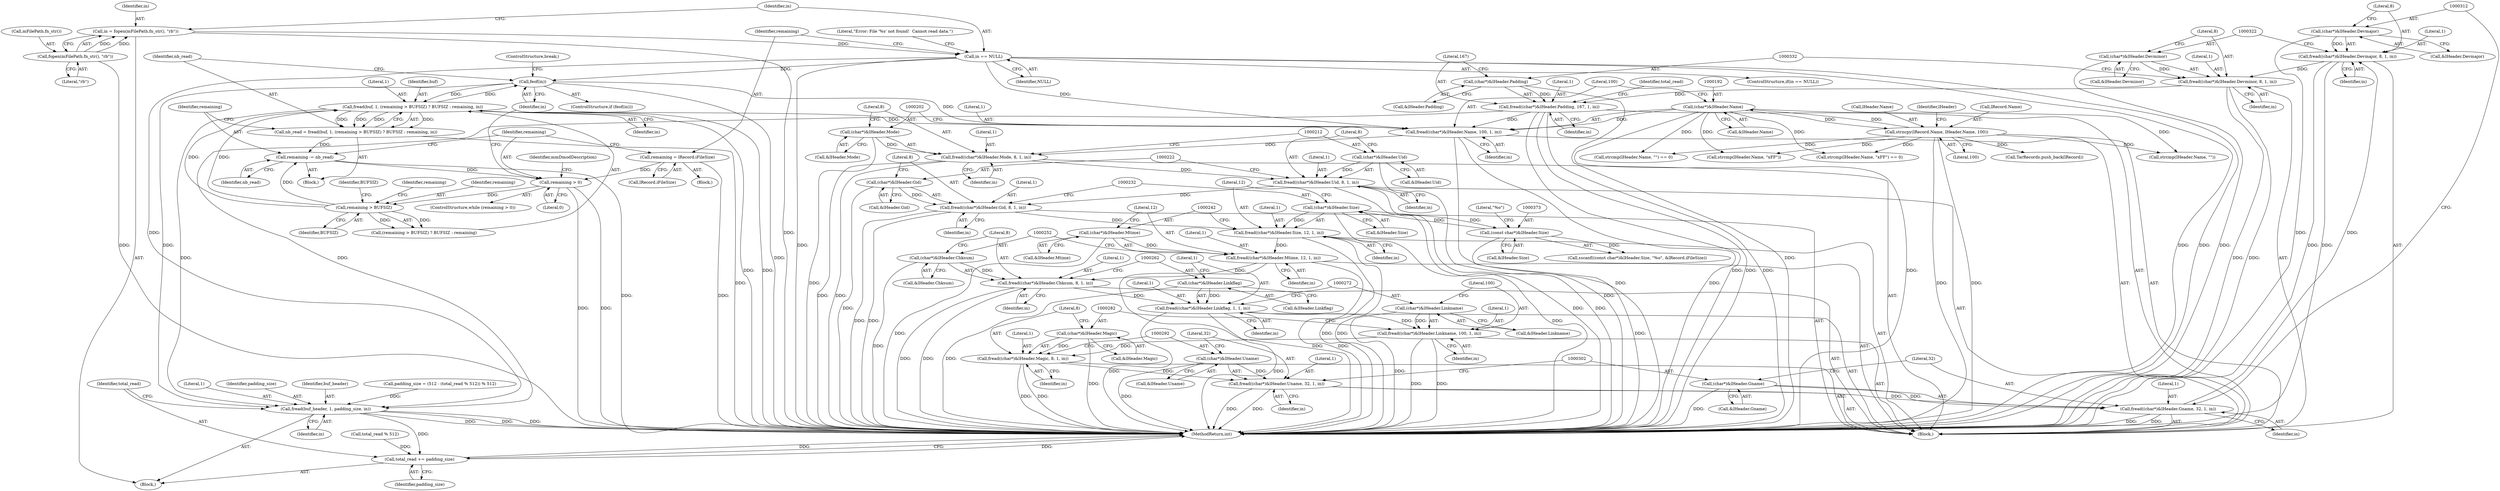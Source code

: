 digraph "0_savannah_40cc957f52e772f45125126439ba9333cf2d2998_0@API" {
"1000310" [label="(Call,fread((char*)&lHeader.Devmajor, 8, 1, in))"];
"1000311" [label="(Call,(char*)&lHeader.Devmajor)"];
"1000300" [label="(Call,fread((char*)&lHeader.Gname, 32, 1, in))"];
"1000301" [label="(Call,(char*)&lHeader.Gname)"];
"1000290" [label="(Call,fread((char*)&lHeader.Uname, 32, 1, in))"];
"1000291" [label="(Call,(char*)&lHeader.Uname)"];
"1000280" [label="(Call,fread((char*)&lHeader.Magic, 8, 1, in))"];
"1000281" [label="(Call,(char*)&lHeader.Magic)"];
"1000270" [label="(Call,fread((char*)&lHeader.Linkname, 100, 1, in))"];
"1000271" [label="(Call,(char*)&lHeader.Linkname)"];
"1000260" [label="(Call,fread((char*)&lHeader.Linkflag, 1, 1, in))"];
"1000261" [label="(Call,(char*)&lHeader.Linkflag)"];
"1000250" [label="(Call,fread((char*)&lHeader.Chksum, 8, 1, in))"];
"1000251" [label="(Call,(char*)&lHeader.Chksum)"];
"1000240" [label="(Call,fread((char*)&lHeader.Mtime, 12, 1, in))"];
"1000241" [label="(Call,(char*)&lHeader.Mtime)"];
"1000230" [label="(Call,fread((char*)&lHeader.Size, 12, 1, in))"];
"1000231" [label="(Call,(char*)&lHeader.Size)"];
"1000372" [label="(Call,(const char*)&lHeader.Size)"];
"1000220" [label="(Call,fread((char*)&lHeader.Gid, 8, 1, in))"];
"1000221" [label="(Call,(char*)&lHeader.Gid)"];
"1000210" [label="(Call,fread((char*)&lHeader.Uid, 8, 1, in))"];
"1000211" [label="(Call,(char*)&lHeader.Uid)"];
"1000200" [label="(Call,fread((char*)&lHeader.Mode, 8, 1, in))"];
"1000201" [label="(Call,(char*)&lHeader.Mode)"];
"1000190" [label="(Call,fread((char*)&lHeader.Name, 100, 1, in))"];
"1000191" [label="(Call,(char*)&lHeader.Name)"];
"1000354" [label="(Call,strncpy(lRecord.Name, lHeader.Name, 100))"];
"1000330" [label="(Call,fread((char*)&lHeader.Padding, 167, 1, in))"];
"1000331" [label="(Call,(char*)&lHeader.Padding)"];
"1000320" [label="(Call,fread((char*)&lHeader.Devminor, 8, 1, in))"];
"1000321" [label="(Call,(char*)&lHeader.Devminor)"];
"1000310" [label="(Call,fread((char*)&lHeader.Devmajor, 8, 1, in))"];
"1000118" [label="(Call,in == NULL)"];
"1000112" [label="(Call,in = fopen(mFilePath.fn_str(), \"rb\"))"];
"1000114" [label="(Call,fopen(mFilePath.fn_str(), \"rb\"))"];
"1000149" [label="(Call,fread(buf, 1, (remaining > BUFSIZ) ? BUFSIZ : remaining, in))"];
"1000153" [label="(Call,remaining > BUFSIZ)"];
"1000138" [label="(Call,remaining > 0)"];
"1000159" [label="(Call,remaining -= nb_read)"];
"1000147" [label="(Call,nb_read = fread(buf, 1, (remaining > BUFSIZ) ? BUFSIZ : remaining, in))"];
"1000131" [label="(Call,remaining = lRecord.iFileSize)"];
"1000143" [label="(Call,feof(in))"];
"1000435" [label="(Call,fread(buf_header, 1, padding_size, in))"];
"1000440" [label="(Call,total_read += padding_size)"];
"1000431" [label="(Call,total_read % 512)"];
"1000443" [label="(MethodReturn,int)"];
"1000364" [label="(Call,strcmp(lHeader.Name, \"\xFF\"))"];
"1000438" [label="(Identifier,padding_size)"];
"1000435" [label="(Call,fread(buf_header, 1, padding_size, in))"];
"1000281" [label="(Call,(char*)&lHeader.Magic)"];
"1000113" [label="(Identifier,in)"];
"1000270" [label="(Call,fread((char*)&lHeader.Linkname, 100, 1, in))"];
"1000132" [label="(Identifier,remaining)"];
"1000103" [label="(Block,)"];
"1000268" [label="(Literal,1)"];
"1000251" [label="(Call,(char*)&lHeader.Chksum)"];
"1000248" [label="(Literal,1)"];
"1000271" [label="(Call,(char*)&lHeader.Linkname)"];
"1000219" [label="(Identifier,in)"];
"1000116" [label="(Literal,\"rb\")"];
"1000378" [label="(Literal,\"%o\")"];
"1000198" [label="(Literal,1)"];
"1000131" [label="(Call,remaining = lRecord.iFileSize)"];
"1000137" [label="(ControlStructure,while (remaining > 0))"];
"1000263" [label="(Call,&lHeader.Linkflag)"];
"1000423" [label="(Call,TarRecords.push_back(lRecord))"];
"1000260" [label="(Call,fread((char*)&lHeader.Linkflag, 1, 1, in))"];
"1000150" [label="(Identifier,buf)"];
"1000280" [label="(Call,fread((char*)&lHeader.Magic, 8, 1, in))"];
"1000436" [label="(Identifier,buf_header)"];
"1000253" [label="(Call,&lHeader.Chksum)"];
"1000355" [label="(Call,lRecord.Name)"];
"1000311" [label="(Call,(char*)&lHeader.Devmajor)"];
"1000321" [label="(Call,(char*)&lHeader.Devminor)"];
"1000154" [label="(Identifier,remaining)"];
"1000320" [label="(Call,fread((char*)&lHeader.Devminor, 8, 1, in))"];
"1000152" [label="(Call,(remaining > BUFSIZ) ? BUFSIZ : remaining)"];
"1000361" [label="(Literal,100)"];
"1000243" [label="(Call,&lHeader.Mtime)"];
"1000240" [label="(Call,fread((char*)&lHeader.Mtime, 12, 1, in))"];
"1000309" [label="(Identifier,in)"];
"1000331" [label="(Call,(char*)&lHeader.Padding)"];
"1000247" [label="(Literal,12)"];
"1000279" [label="(Identifier,in)"];
"1000207" [label="(Literal,8)"];
"1000289" [label="(Identifier,in)"];
"1000193" [label="(Call,&lHeader.Name)"];
"1000151" [label="(Literal,1)"];
"1000313" [label="(Call,&lHeader.Devmajor)"];
"1000147" [label="(Call,nb_read = fread(buf, 1, (remaining > BUFSIZ) ? BUFSIZ : remaining, in))"];
"1000148" [label="(Identifier,nb_read)"];
"1000439" [label="(Identifier,in)"];
"1000442" [label="(Identifier,padding_size)"];
"1000372" [label="(Call,(const char*)&lHeader.Size)"];
"1000239" [label="(Identifier,in)"];
"1000319" [label="(Identifier,in)"];
"1000145" [label="(ControlStructure,break;)"];
"1000177" [label="(Block,)"];
"1000115" [label="(Call,mFilePath.fn_str())"];
"1000220" [label="(Call,fread((char*)&lHeader.Gid, 8, 1, in))"];
"1000161" [label="(Identifier,nb_read)"];
"1000156" [label="(Identifier,BUFSIZ)"];
"1000269" [label="(Identifier,in)"];
"1000273" [label="(Call,&lHeader.Linkname)"];
"1000227" [label="(Literal,8)"];
"1000133" [label="(Call,lRecord.iFileSize)"];
"1000149" [label="(Call,fread(buf, 1, (remaining > BUFSIZ) ? BUFSIZ : remaining, in))"];
"1000139" [label="(Identifier,remaining)"];
"1000267" [label="(Literal,1)"];
"1000338" [label="(Literal,1)"];
"1000374" [label="(Call,&lHeader.Size)"];
"1000155" [label="(Identifier,BUFSIZ)"];
"1000441" [label="(Identifier,total_read)"];
"1000250" [label="(Call,fread((char*)&lHeader.Chksum, 8, 1, in))"];
"1000203" [label="(Call,&lHeader.Mode)"];
"1000297" [label="(Literal,32)"];
"1000328" [label="(Literal,1)"];
"1000191" [label="(Call,(char*)&lHeader.Name)"];
"1000327" [label="(Literal,8)"];
"1000278" [label="(Literal,1)"];
"1000333" [label="(Call,&lHeader.Padding)"];
"1000440" [label="(Call,total_read += padding_size)"];
"1000318" [label="(Literal,1)"];
"1000153" [label="(Call,remaining > BUFSIZ)"];
"1000228" [label="(Literal,1)"];
"1000277" [label="(Literal,100)"];
"1000230" [label="(Call,fread((char*)&lHeader.Size, 12, 1, in))"];
"1000124" [label="(Literal,\"Error: File '%s' not found!  Cannot read data.\")"];
"1000233" [label="(Call,&lHeader.Size)"];
"1000158" [label="(Identifier,in)"];
"1000363" [label="(Call,strcmp(lHeader.Name, \"\xFF\") == 0)"];
"1000112" [label="(Call,in = fopen(mFilePath.fn_str(), \"rb\"))"];
"1000218" [label="(Literal,1)"];
"1000358" [label="(Call,lHeader.Name)"];
"1000221" [label="(Call,(char*)&lHeader.Gid)"];
"1000140" [label="(Literal,0)"];
"1000164" [label="(Identifier,mmDmodDescription)"];
"1000371" [label="(Call,sscanf((const char*)&lHeader.Size, \"%o\", &lRecord.iFileSize))"];
"1000129" [label="(Block,)"];
"1000308" [label="(Literal,1)"];
"1000238" [label="(Literal,1)"];
"1000118" [label="(Call,in == NULL)"];
"1000200" [label="(Call,fread((char*)&lHeader.Mode, 8, 1, in))"];
"1000261" [label="(Call,(char*)&lHeader.Linkflag)"];
"1000209" [label="(Identifier,in)"];
"1000307" [label="(Literal,32)"];
"1000197" [label="(Literal,100)"];
"1000249" [label="(Identifier,in)"];
"1000119" [label="(Identifier,in)"];
"1000144" [label="(Identifier,in)"];
"1000120" [label="(Identifier,NULL)"];
"1000117" [label="(ControlStructure,if(in == NULL))"];
"1000229" [label="(Identifier,in)"];
"1000426" [label="(Call,padding_size = (512 - (total_read % 512)) % 512)"];
"1000341" [label="(Identifier,total_read)"];
"1000143" [label="(Call,feof(in))"];
"1000300" [label="(Call,fread((char*)&lHeader.Gname, 32, 1, in))"];
"1000339" [label="(Identifier,in)"];
"1000293" [label="(Call,&lHeader.Uname)"];
"1000389" [label="(Call,strcmp(lHeader.Name, \"\") == 0)"];
"1000190" [label="(Call,fread((char*)&lHeader.Name, 100, 1, in))"];
"1000258" [label="(Literal,1)"];
"1000283" [label="(Call,&lHeader.Magic)"];
"1000160" [label="(Identifier,remaining)"];
"1000138" [label="(Call,remaining > 0)"];
"1000301" [label="(Call,(char*)&lHeader.Gname)"];
"1000241" [label="(Call,(char*)&lHeader.Mtime)"];
"1000223" [label="(Call,&lHeader.Gid)"];
"1000208" [label="(Literal,1)"];
"1000330" [label="(Call,fread((char*)&lHeader.Padding, 167, 1, in))"];
"1000354" [label="(Call,strncpy(lRecord.Name, lHeader.Name, 100))"];
"1000157" [label="(Identifier,remaining)"];
"1000211" [label="(Call,(char*)&lHeader.Uid)"];
"1000329" [label="(Identifier,in)"];
"1000317" [label="(Literal,8)"];
"1000290" [label="(Call,fread((char*)&lHeader.Uname, 32, 1, in))"];
"1000114" [label="(Call,fopen(mFilePath.fn_str(), \"rb\"))"];
"1000231" [label="(Call,(char*)&lHeader.Size)"];
"1000201" [label="(Call,(char*)&lHeader.Mode)"];
"1000291" [label="(Call,(char*)&lHeader.Uname)"];
"1000299" [label="(Identifier,in)"];
"1000310" [label="(Call,fread((char*)&lHeader.Devmajor, 8, 1, in))"];
"1000298" [label="(Literal,1)"];
"1000303" [label="(Call,&lHeader.Gname)"];
"1000259" [label="(Identifier,in)"];
"1000437" [label="(Literal,1)"];
"1000199" [label="(Identifier,in)"];
"1000323" [label="(Call,&lHeader.Devminor)"];
"1000390" [label="(Call,strcmp(lHeader.Name, \"\"))"];
"1000337" [label="(Literal,167)"];
"1000210" [label="(Call,fread((char*)&lHeader.Uid, 8, 1, in))"];
"1000237" [label="(Literal,12)"];
"1000159" [label="(Call,remaining -= nb_read)"];
"1000142" [label="(ControlStructure,if (feof(in)))"];
"1000217" [label="(Literal,8)"];
"1000213" [label="(Call,&lHeader.Uid)"];
"1000141" [label="(Block,)"];
"1000366" [label="(Identifier,lHeader)"];
"1000257" [label="(Literal,8)"];
"1000287" [label="(Literal,8)"];
"1000288" [label="(Literal,1)"];
"1000310" -> "1000177"  [label="AST: "];
"1000310" -> "1000319"  [label="CFG: "];
"1000311" -> "1000310"  [label="AST: "];
"1000317" -> "1000310"  [label="AST: "];
"1000318" -> "1000310"  [label="AST: "];
"1000319" -> "1000310"  [label="AST: "];
"1000322" -> "1000310"  [label="CFG: "];
"1000310" -> "1000443"  [label="DDG: "];
"1000310" -> "1000443"  [label="DDG: "];
"1000311" -> "1000310"  [label="DDG: "];
"1000300" -> "1000310"  [label="DDG: "];
"1000310" -> "1000320"  [label="DDG: "];
"1000311" -> "1000313"  [label="CFG: "];
"1000312" -> "1000311"  [label="AST: "];
"1000313" -> "1000311"  [label="AST: "];
"1000317" -> "1000311"  [label="CFG: "];
"1000311" -> "1000443"  [label="DDG: "];
"1000300" -> "1000177"  [label="AST: "];
"1000300" -> "1000309"  [label="CFG: "];
"1000301" -> "1000300"  [label="AST: "];
"1000307" -> "1000300"  [label="AST: "];
"1000308" -> "1000300"  [label="AST: "];
"1000309" -> "1000300"  [label="AST: "];
"1000312" -> "1000300"  [label="CFG: "];
"1000300" -> "1000443"  [label="DDG: "];
"1000300" -> "1000443"  [label="DDG: "];
"1000301" -> "1000300"  [label="DDG: "];
"1000290" -> "1000300"  [label="DDG: "];
"1000301" -> "1000303"  [label="CFG: "];
"1000302" -> "1000301"  [label="AST: "];
"1000303" -> "1000301"  [label="AST: "];
"1000307" -> "1000301"  [label="CFG: "];
"1000301" -> "1000443"  [label="DDG: "];
"1000290" -> "1000177"  [label="AST: "];
"1000290" -> "1000299"  [label="CFG: "];
"1000291" -> "1000290"  [label="AST: "];
"1000297" -> "1000290"  [label="AST: "];
"1000298" -> "1000290"  [label="AST: "];
"1000299" -> "1000290"  [label="AST: "];
"1000302" -> "1000290"  [label="CFG: "];
"1000290" -> "1000443"  [label="DDG: "];
"1000290" -> "1000443"  [label="DDG: "];
"1000291" -> "1000290"  [label="DDG: "];
"1000280" -> "1000290"  [label="DDG: "];
"1000291" -> "1000293"  [label="CFG: "];
"1000292" -> "1000291"  [label="AST: "];
"1000293" -> "1000291"  [label="AST: "];
"1000297" -> "1000291"  [label="CFG: "];
"1000291" -> "1000443"  [label="DDG: "];
"1000280" -> "1000177"  [label="AST: "];
"1000280" -> "1000289"  [label="CFG: "];
"1000281" -> "1000280"  [label="AST: "];
"1000287" -> "1000280"  [label="AST: "];
"1000288" -> "1000280"  [label="AST: "];
"1000289" -> "1000280"  [label="AST: "];
"1000292" -> "1000280"  [label="CFG: "];
"1000280" -> "1000443"  [label="DDG: "];
"1000280" -> "1000443"  [label="DDG: "];
"1000281" -> "1000280"  [label="DDG: "];
"1000270" -> "1000280"  [label="DDG: "];
"1000281" -> "1000283"  [label="CFG: "];
"1000282" -> "1000281"  [label="AST: "];
"1000283" -> "1000281"  [label="AST: "];
"1000287" -> "1000281"  [label="CFG: "];
"1000281" -> "1000443"  [label="DDG: "];
"1000270" -> "1000177"  [label="AST: "];
"1000270" -> "1000279"  [label="CFG: "];
"1000271" -> "1000270"  [label="AST: "];
"1000277" -> "1000270"  [label="AST: "];
"1000278" -> "1000270"  [label="AST: "];
"1000279" -> "1000270"  [label="AST: "];
"1000282" -> "1000270"  [label="CFG: "];
"1000270" -> "1000443"  [label="DDG: "];
"1000270" -> "1000443"  [label="DDG: "];
"1000271" -> "1000270"  [label="DDG: "];
"1000260" -> "1000270"  [label="DDG: "];
"1000271" -> "1000273"  [label="CFG: "];
"1000272" -> "1000271"  [label="AST: "];
"1000273" -> "1000271"  [label="AST: "];
"1000277" -> "1000271"  [label="CFG: "];
"1000271" -> "1000443"  [label="DDG: "];
"1000260" -> "1000177"  [label="AST: "];
"1000260" -> "1000269"  [label="CFG: "];
"1000261" -> "1000260"  [label="AST: "];
"1000267" -> "1000260"  [label="AST: "];
"1000268" -> "1000260"  [label="AST: "];
"1000269" -> "1000260"  [label="AST: "];
"1000272" -> "1000260"  [label="CFG: "];
"1000260" -> "1000443"  [label="DDG: "];
"1000260" -> "1000443"  [label="DDG: "];
"1000261" -> "1000260"  [label="DDG: "];
"1000250" -> "1000260"  [label="DDG: "];
"1000261" -> "1000263"  [label="CFG: "];
"1000262" -> "1000261"  [label="AST: "];
"1000263" -> "1000261"  [label="AST: "];
"1000267" -> "1000261"  [label="CFG: "];
"1000261" -> "1000443"  [label="DDG: "];
"1000250" -> "1000177"  [label="AST: "];
"1000250" -> "1000259"  [label="CFG: "];
"1000251" -> "1000250"  [label="AST: "];
"1000257" -> "1000250"  [label="AST: "];
"1000258" -> "1000250"  [label="AST: "];
"1000259" -> "1000250"  [label="AST: "];
"1000262" -> "1000250"  [label="CFG: "];
"1000250" -> "1000443"  [label="DDG: "];
"1000250" -> "1000443"  [label="DDG: "];
"1000251" -> "1000250"  [label="DDG: "];
"1000240" -> "1000250"  [label="DDG: "];
"1000251" -> "1000253"  [label="CFG: "];
"1000252" -> "1000251"  [label="AST: "];
"1000253" -> "1000251"  [label="AST: "];
"1000257" -> "1000251"  [label="CFG: "];
"1000251" -> "1000443"  [label="DDG: "];
"1000240" -> "1000177"  [label="AST: "];
"1000240" -> "1000249"  [label="CFG: "];
"1000241" -> "1000240"  [label="AST: "];
"1000247" -> "1000240"  [label="AST: "];
"1000248" -> "1000240"  [label="AST: "];
"1000249" -> "1000240"  [label="AST: "];
"1000252" -> "1000240"  [label="CFG: "];
"1000240" -> "1000443"  [label="DDG: "];
"1000240" -> "1000443"  [label="DDG: "];
"1000241" -> "1000240"  [label="DDG: "];
"1000230" -> "1000240"  [label="DDG: "];
"1000241" -> "1000243"  [label="CFG: "];
"1000242" -> "1000241"  [label="AST: "];
"1000243" -> "1000241"  [label="AST: "];
"1000247" -> "1000241"  [label="CFG: "];
"1000241" -> "1000443"  [label="DDG: "];
"1000230" -> "1000177"  [label="AST: "];
"1000230" -> "1000239"  [label="CFG: "];
"1000231" -> "1000230"  [label="AST: "];
"1000237" -> "1000230"  [label="AST: "];
"1000238" -> "1000230"  [label="AST: "];
"1000239" -> "1000230"  [label="AST: "];
"1000242" -> "1000230"  [label="CFG: "];
"1000230" -> "1000443"  [label="DDG: "];
"1000230" -> "1000443"  [label="DDG: "];
"1000231" -> "1000230"  [label="DDG: "];
"1000220" -> "1000230"  [label="DDG: "];
"1000231" -> "1000233"  [label="CFG: "];
"1000232" -> "1000231"  [label="AST: "];
"1000233" -> "1000231"  [label="AST: "];
"1000237" -> "1000231"  [label="CFG: "];
"1000231" -> "1000443"  [label="DDG: "];
"1000372" -> "1000231"  [label="DDG: "];
"1000231" -> "1000372"  [label="DDG: "];
"1000372" -> "1000371"  [label="AST: "];
"1000372" -> "1000374"  [label="CFG: "];
"1000373" -> "1000372"  [label="AST: "];
"1000374" -> "1000372"  [label="AST: "];
"1000378" -> "1000372"  [label="CFG: "];
"1000372" -> "1000443"  [label="DDG: "];
"1000372" -> "1000371"  [label="DDG: "];
"1000220" -> "1000177"  [label="AST: "];
"1000220" -> "1000229"  [label="CFG: "];
"1000221" -> "1000220"  [label="AST: "];
"1000227" -> "1000220"  [label="AST: "];
"1000228" -> "1000220"  [label="AST: "];
"1000229" -> "1000220"  [label="AST: "];
"1000232" -> "1000220"  [label="CFG: "];
"1000220" -> "1000443"  [label="DDG: "];
"1000220" -> "1000443"  [label="DDG: "];
"1000221" -> "1000220"  [label="DDG: "];
"1000210" -> "1000220"  [label="DDG: "];
"1000221" -> "1000223"  [label="CFG: "];
"1000222" -> "1000221"  [label="AST: "];
"1000223" -> "1000221"  [label="AST: "];
"1000227" -> "1000221"  [label="CFG: "];
"1000221" -> "1000443"  [label="DDG: "];
"1000210" -> "1000177"  [label="AST: "];
"1000210" -> "1000219"  [label="CFG: "];
"1000211" -> "1000210"  [label="AST: "];
"1000217" -> "1000210"  [label="AST: "];
"1000218" -> "1000210"  [label="AST: "];
"1000219" -> "1000210"  [label="AST: "];
"1000222" -> "1000210"  [label="CFG: "];
"1000210" -> "1000443"  [label="DDG: "];
"1000210" -> "1000443"  [label="DDG: "];
"1000211" -> "1000210"  [label="DDG: "];
"1000200" -> "1000210"  [label="DDG: "];
"1000211" -> "1000213"  [label="CFG: "];
"1000212" -> "1000211"  [label="AST: "];
"1000213" -> "1000211"  [label="AST: "];
"1000217" -> "1000211"  [label="CFG: "];
"1000211" -> "1000443"  [label="DDG: "];
"1000200" -> "1000177"  [label="AST: "];
"1000200" -> "1000209"  [label="CFG: "];
"1000201" -> "1000200"  [label="AST: "];
"1000207" -> "1000200"  [label="AST: "];
"1000208" -> "1000200"  [label="AST: "];
"1000209" -> "1000200"  [label="AST: "];
"1000212" -> "1000200"  [label="CFG: "];
"1000200" -> "1000443"  [label="DDG: "];
"1000200" -> "1000443"  [label="DDG: "];
"1000201" -> "1000200"  [label="DDG: "];
"1000190" -> "1000200"  [label="DDG: "];
"1000201" -> "1000203"  [label="CFG: "];
"1000202" -> "1000201"  [label="AST: "];
"1000203" -> "1000201"  [label="AST: "];
"1000207" -> "1000201"  [label="CFG: "];
"1000201" -> "1000443"  [label="DDG: "];
"1000190" -> "1000177"  [label="AST: "];
"1000190" -> "1000199"  [label="CFG: "];
"1000191" -> "1000190"  [label="AST: "];
"1000197" -> "1000190"  [label="AST: "];
"1000198" -> "1000190"  [label="AST: "];
"1000199" -> "1000190"  [label="AST: "];
"1000202" -> "1000190"  [label="CFG: "];
"1000190" -> "1000443"  [label="DDG: "];
"1000190" -> "1000443"  [label="DDG: "];
"1000191" -> "1000190"  [label="DDG: "];
"1000330" -> "1000190"  [label="DDG: "];
"1000118" -> "1000190"  [label="DDG: "];
"1000149" -> "1000190"  [label="DDG: "];
"1000143" -> "1000190"  [label="DDG: "];
"1000191" -> "1000193"  [label="CFG: "];
"1000192" -> "1000191"  [label="AST: "];
"1000193" -> "1000191"  [label="AST: "];
"1000197" -> "1000191"  [label="CFG: "];
"1000191" -> "1000443"  [label="DDG: "];
"1000354" -> "1000191"  [label="DDG: "];
"1000191" -> "1000354"  [label="DDG: "];
"1000191" -> "1000363"  [label="DDG: "];
"1000191" -> "1000364"  [label="DDG: "];
"1000191" -> "1000389"  [label="DDG: "];
"1000191" -> "1000390"  [label="DDG: "];
"1000354" -> "1000177"  [label="AST: "];
"1000354" -> "1000361"  [label="CFG: "];
"1000355" -> "1000354"  [label="AST: "];
"1000358" -> "1000354"  [label="AST: "];
"1000361" -> "1000354"  [label="AST: "];
"1000366" -> "1000354"  [label="CFG: "];
"1000354" -> "1000443"  [label="DDG: "];
"1000354" -> "1000443"  [label="DDG: "];
"1000354" -> "1000363"  [label="DDG: "];
"1000354" -> "1000364"  [label="DDG: "];
"1000354" -> "1000389"  [label="DDG: "];
"1000354" -> "1000390"  [label="DDG: "];
"1000354" -> "1000423"  [label="DDG: "];
"1000330" -> "1000177"  [label="AST: "];
"1000330" -> "1000339"  [label="CFG: "];
"1000331" -> "1000330"  [label="AST: "];
"1000337" -> "1000330"  [label="AST: "];
"1000338" -> "1000330"  [label="AST: "];
"1000339" -> "1000330"  [label="AST: "];
"1000341" -> "1000330"  [label="CFG: "];
"1000330" -> "1000443"  [label="DDG: "];
"1000330" -> "1000443"  [label="DDG: "];
"1000330" -> "1000443"  [label="DDG: "];
"1000331" -> "1000330"  [label="DDG: "];
"1000320" -> "1000330"  [label="DDG: "];
"1000330" -> "1000435"  [label="DDG: "];
"1000331" -> "1000333"  [label="CFG: "];
"1000332" -> "1000331"  [label="AST: "];
"1000333" -> "1000331"  [label="AST: "];
"1000337" -> "1000331"  [label="CFG: "];
"1000331" -> "1000443"  [label="DDG: "];
"1000320" -> "1000177"  [label="AST: "];
"1000320" -> "1000329"  [label="CFG: "];
"1000321" -> "1000320"  [label="AST: "];
"1000327" -> "1000320"  [label="AST: "];
"1000328" -> "1000320"  [label="AST: "];
"1000329" -> "1000320"  [label="AST: "];
"1000332" -> "1000320"  [label="CFG: "];
"1000320" -> "1000443"  [label="DDG: "];
"1000320" -> "1000443"  [label="DDG: "];
"1000321" -> "1000320"  [label="DDG: "];
"1000321" -> "1000323"  [label="CFG: "];
"1000322" -> "1000321"  [label="AST: "];
"1000323" -> "1000321"  [label="AST: "];
"1000327" -> "1000321"  [label="CFG: "];
"1000321" -> "1000443"  [label="DDG: "];
"1000118" -> "1000117"  [label="AST: "];
"1000118" -> "1000120"  [label="CFG: "];
"1000119" -> "1000118"  [label="AST: "];
"1000120" -> "1000118"  [label="AST: "];
"1000124" -> "1000118"  [label="CFG: "];
"1000132" -> "1000118"  [label="CFG: "];
"1000118" -> "1000443"  [label="DDG: "];
"1000118" -> "1000443"  [label="DDG: "];
"1000118" -> "1000443"  [label="DDG: "];
"1000112" -> "1000118"  [label="DDG: "];
"1000118" -> "1000143"  [label="DDG: "];
"1000118" -> "1000435"  [label="DDG: "];
"1000112" -> "1000103"  [label="AST: "];
"1000112" -> "1000114"  [label="CFG: "];
"1000113" -> "1000112"  [label="AST: "];
"1000114" -> "1000112"  [label="AST: "];
"1000119" -> "1000112"  [label="CFG: "];
"1000112" -> "1000443"  [label="DDG: "];
"1000114" -> "1000112"  [label="DDG: "];
"1000114" -> "1000112"  [label="DDG: "];
"1000114" -> "1000116"  [label="CFG: "];
"1000115" -> "1000114"  [label="AST: "];
"1000116" -> "1000114"  [label="AST: "];
"1000114" -> "1000443"  [label="DDG: "];
"1000149" -> "1000147"  [label="AST: "];
"1000149" -> "1000158"  [label="CFG: "];
"1000150" -> "1000149"  [label="AST: "];
"1000151" -> "1000149"  [label="AST: "];
"1000152" -> "1000149"  [label="AST: "];
"1000158" -> "1000149"  [label="AST: "];
"1000147" -> "1000149"  [label="CFG: "];
"1000149" -> "1000443"  [label="DDG: "];
"1000149" -> "1000443"  [label="DDG: "];
"1000149" -> "1000143"  [label="DDG: "];
"1000149" -> "1000147"  [label="DDG: "];
"1000149" -> "1000147"  [label="DDG: "];
"1000149" -> "1000147"  [label="DDG: "];
"1000149" -> "1000147"  [label="DDG: "];
"1000153" -> "1000149"  [label="DDG: "];
"1000153" -> "1000149"  [label="DDG: "];
"1000143" -> "1000149"  [label="DDG: "];
"1000149" -> "1000435"  [label="DDG: "];
"1000153" -> "1000152"  [label="AST: "];
"1000153" -> "1000155"  [label="CFG: "];
"1000154" -> "1000153"  [label="AST: "];
"1000155" -> "1000153"  [label="AST: "];
"1000156" -> "1000153"  [label="CFG: "];
"1000157" -> "1000153"  [label="CFG: "];
"1000138" -> "1000153"  [label="DDG: "];
"1000153" -> "1000152"  [label="DDG: "];
"1000153" -> "1000152"  [label="DDG: "];
"1000153" -> "1000159"  [label="DDG: "];
"1000138" -> "1000137"  [label="AST: "];
"1000138" -> "1000140"  [label="CFG: "];
"1000139" -> "1000138"  [label="AST: "];
"1000140" -> "1000138"  [label="AST: "];
"1000144" -> "1000138"  [label="CFG: "];
"1000164" -> "1000138"  [label="CFG: "];
"1000138" -> "1000443"  [label="DDG: "];
"1000138" -> "1000443"  [label="DDG: "];
"1000159" -> "1000138"  [label="DDG: "];
"1000131" -> "1000138"  [label="DDG: "];
"1000159" -> "1000141"  [label="AST: "];
"1000159" -> "1000161"  [label="CFG: "];
"1000160" -> "1000159"  [label="AST: "];
"1000161" -> "1000159"  [label="AST: "];
"1000139" -> "1000159"  [label="CFG: "];
"1000159" -> "1000443"  [label="DDG: "];
"1000147" -> "1000159"  [label="DDG: "];
"1000147" -> "1000141"  [label="AST: "];
"1000148" -> "1000147"  [label="AST: "];
"1000160" -> "1000147"  [label="CFG: "];
"1000147" -> "1000443"  [label="DDG: "];
"1000131" -> "1000129"  [label="AST: "];
"1000131" -> "1000133"  [label="CFG: "];
"1000132" -> "1000131"  [label="AST: "];
"1000133" -> "1000131"  [label="AST: "];
"1000139" -> "1000131"  [label="CFG: "];
"1000131" -> "1000443"  [label="DDG: "];
"1000143" -> "1000142"  [label="AST: "];
"1000143" -> "1000144"  [label="CFG: "];
"1000144" -> "1000143"  [label="AST: "];
"1000145" -> "1000143"  [label="CFG: "];
"1000148" -> "1000143"  [label="CFG: "];
"1000143" -> "1000443"  [label="DDG: "];
"1000143" -> "1000435"  [label="DDG: "];
"1000435" -> "1000103"  [label="AST: "];
"1000435" -> "1000439"  [label="CFG: "];
"1000436" -> "1000435"  [label="AST: "];
"1000437" -> "1000435"  [label="AST: "];
"1000438" -> "1000435"  [label="AST: "];
"1000439" -> "1000435"  [label="AST: "];
"1000441" -> "1000435"  [label="CFG: "];
"1000435" -> "1000443"  [label="DDG: "];
"1000435" -> "1000443"  [label="DDG: "];
"1000435" -> "1000443"  [label="DDG: "];
"1000426" -> "1000435"  [label="DDG: "];
"1000435" -> "1000440"  [label="DDG: "];
"1000440" -> "1000103"  [label="AST: "];
"1000440" -> "1000442"  [label="CFG: "];
"1000441" -> "1000440"  [label="AST: "];
"1000442" -> "1000440"  [label="AST: "];
"1000443" -> "1000440"  [label="CFG: "];
"1000440" -> "1000443"  [label="DDG: "];
"1000440" -> "1000443"  [label="DDG: "];
"1000431" -> "1000440"  [label="DDG: "];
}
